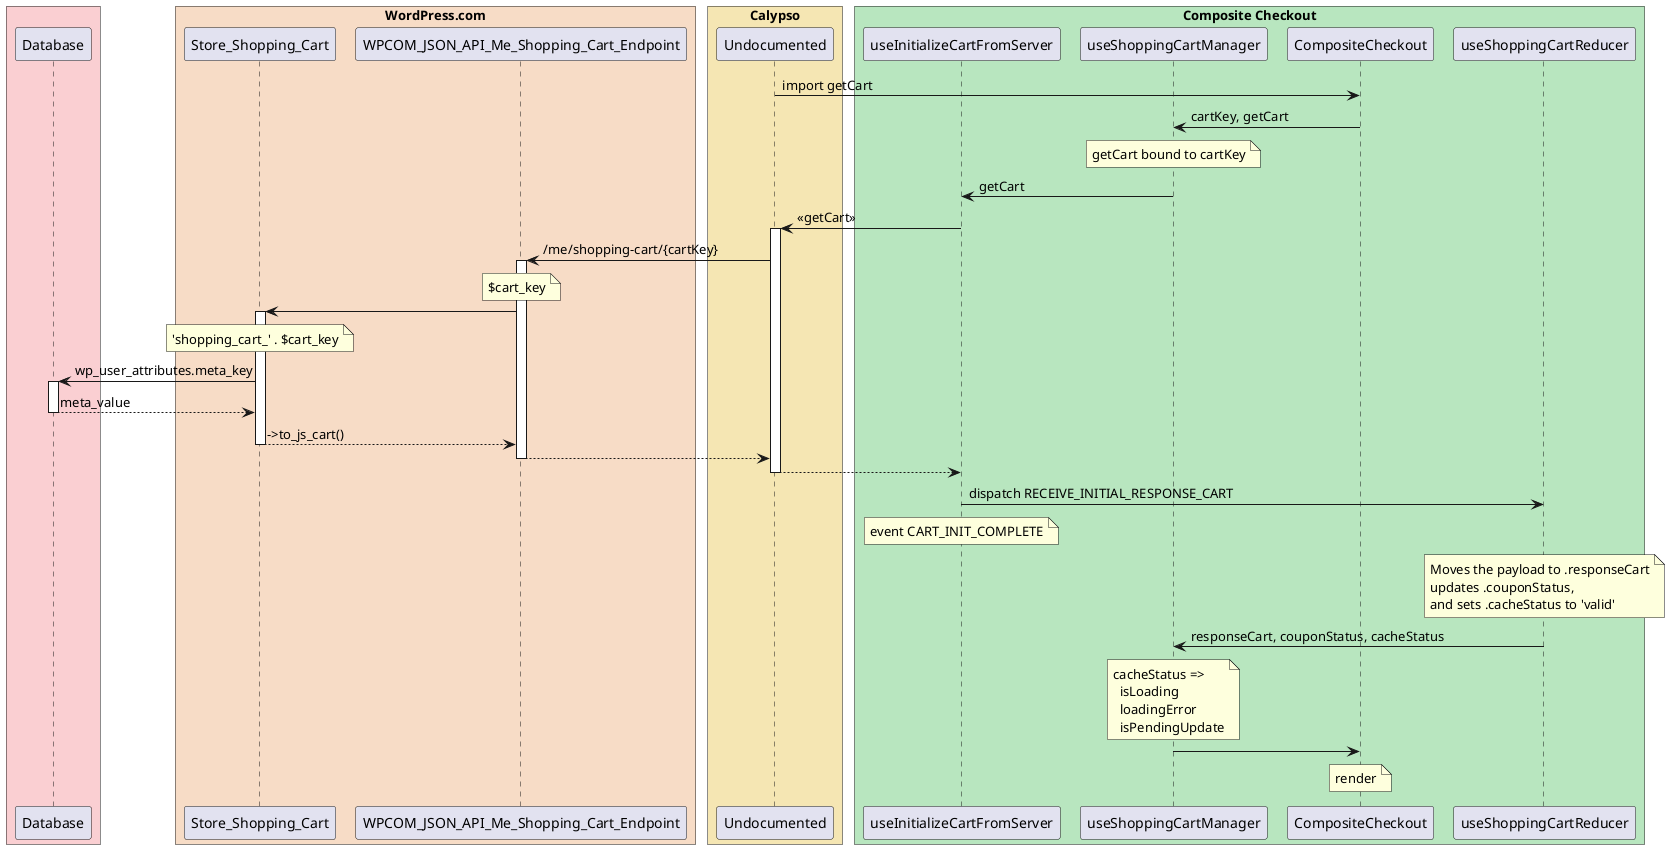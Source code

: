 @startuml
skinparam ParticipantPadding 5
skinparam BoxPadding 5
box #facfd2
  participant Database
end box
box "WordPress.com" #f7dcc6
  participant Store_Shopping_Cart
  participant WPCOM_JSON_API_Me_Shopping_Cart_Endpoint
end box
box "Calypso" #f5e6b3
  participant Undocumented
end box
box "Composite Checkout" #b8e6bf
  participant useInitializeCartFromServer
  participant useShoppingCartManager
  participant CompositeCheckout
  participant useShoppingCartReducer
end box

Undocumented -> CompositeCheckout : import getCart
CompositeCheckout -> useShoppingCartManager : cartKey, getCart
note over useShoppingCartManager : getCart bound to cartKey
useShoppingCartManager -> useInitializeCartFromServer : getCart
useInitializeCartFromServer -> Undocumented : << getCart >>
activate Undocumented
Undocumented -> WPCOM_JSON_API_Me_Shopping_Cart_Endpoint : /me/shopping-cart/{cartKey}
activate WPCOM_JSON_API_Me_Shopping_Cart_Endpoint
note over WPCOM_JSON_API_Me_Shopping_Cart_Endpoint : $cart_key
WPCOM_JSON_API_Me_Shopping_Cart_Endpoint -> Store_Shopping_Cart
activate Store_Shopping_Cart
note over Store_Shopping_Cart : 'shopping_cart_' . $cart_key
Store_Shopping_Cart -> Database : wp_user_attributes.meta_key
activate Database
return meta_value
return ->to_js_cart()
return
return
useInitializeCartFromServer -> useShoppingCartReducer : dispatch RECEIVE_INITIAL_RESPONSE_CART
note over useInitializeCartFromServer : event CART_INIT_COMPLETE
note over useShoppingCartReducer
  Moves the payload to .responseCart
  updates .couponStatus,
  and sets .cacheStatus to 'valid'
end note
useShoppingCartReducer -> useShoppingCartManager : responseCart, couponStatus, cacheStatus
note over useShoppingCartManager
  cacheStatus =>
    isLoading
    loadingError
    isPendingUpdate
end note
useShoppingCartManager -> CompositeCheckout
note over CompositeCheckout: render
@enduml
